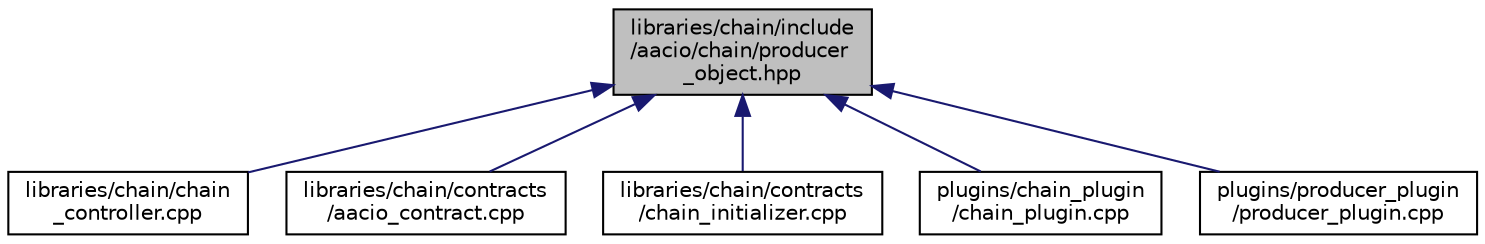 digraph "libraries/chain/include/aacio/chain/producer_object.hpp"
{
  edge [fontname="Helvetica",fontsize="10",labelfontname="Helvetica",labelfontsize="10"];
  node [fontname="Helvetica",fontsize="10",shape=record];
  Node147 [label="libraries/chain/include\l/aacio/chain/producer\l_object.hpp",height=0.2,width=0.4,color="black", fillcolor="grey75", style="filled", fontcolor="black"];
  Node147 -> Node148 [dir="back",color="midnightblue",fontsize="10",style="solid"];
  Node148 [label="libraries/chain/chain\l_controller.cpp",height=0.2,width=0.4,color="black", fillcolor="white", style="filled",URL="$chain__controller_8cpp.html"];
  Node147 -> Node149 [dir="back",color="midnightblue",fontsize="10",style="solid"];
  Node149 [label="libraries/chain/contracts\l/aacio_contract.cpp",height=0.2,width=0.4,color="black", fillcolor="white", style="filled",URL="$aacio__contract_8cpp.html"];
  Node147 -> Node150 [dir="back",color="midnightblue",fontsize="10",style="solid"];
  Node150 [label="libraries/chain/contracts\l/chain_initializer.cpp",height=0.2,width=0.4,color="black", fillcolor="white", style="filled",URL="$chain__initializer_8cpp.html"];
  Node147 -> Node151 [dir="back",color="midnightblue",fontsize="10",style="solid"];
  Node151 [label="plugins/chain_plugin\l/chain_plugin.cpp",height=0.2,width=0.4,color="black", fillcolor="white", style="filled",URL="$chain__plugin_8cpp.html"];
  Node147 -> Node152 [dir="back",color="midnightblue",fontsize="10",style="solid"];
  Node152 [label="plugins/producer_plugin\l/producer_plugin.cpp",height=0.2,width=0.4,color="black", fillcolor="white", style="filled",URL="$producer__plugin_8cpp.html"];
}
